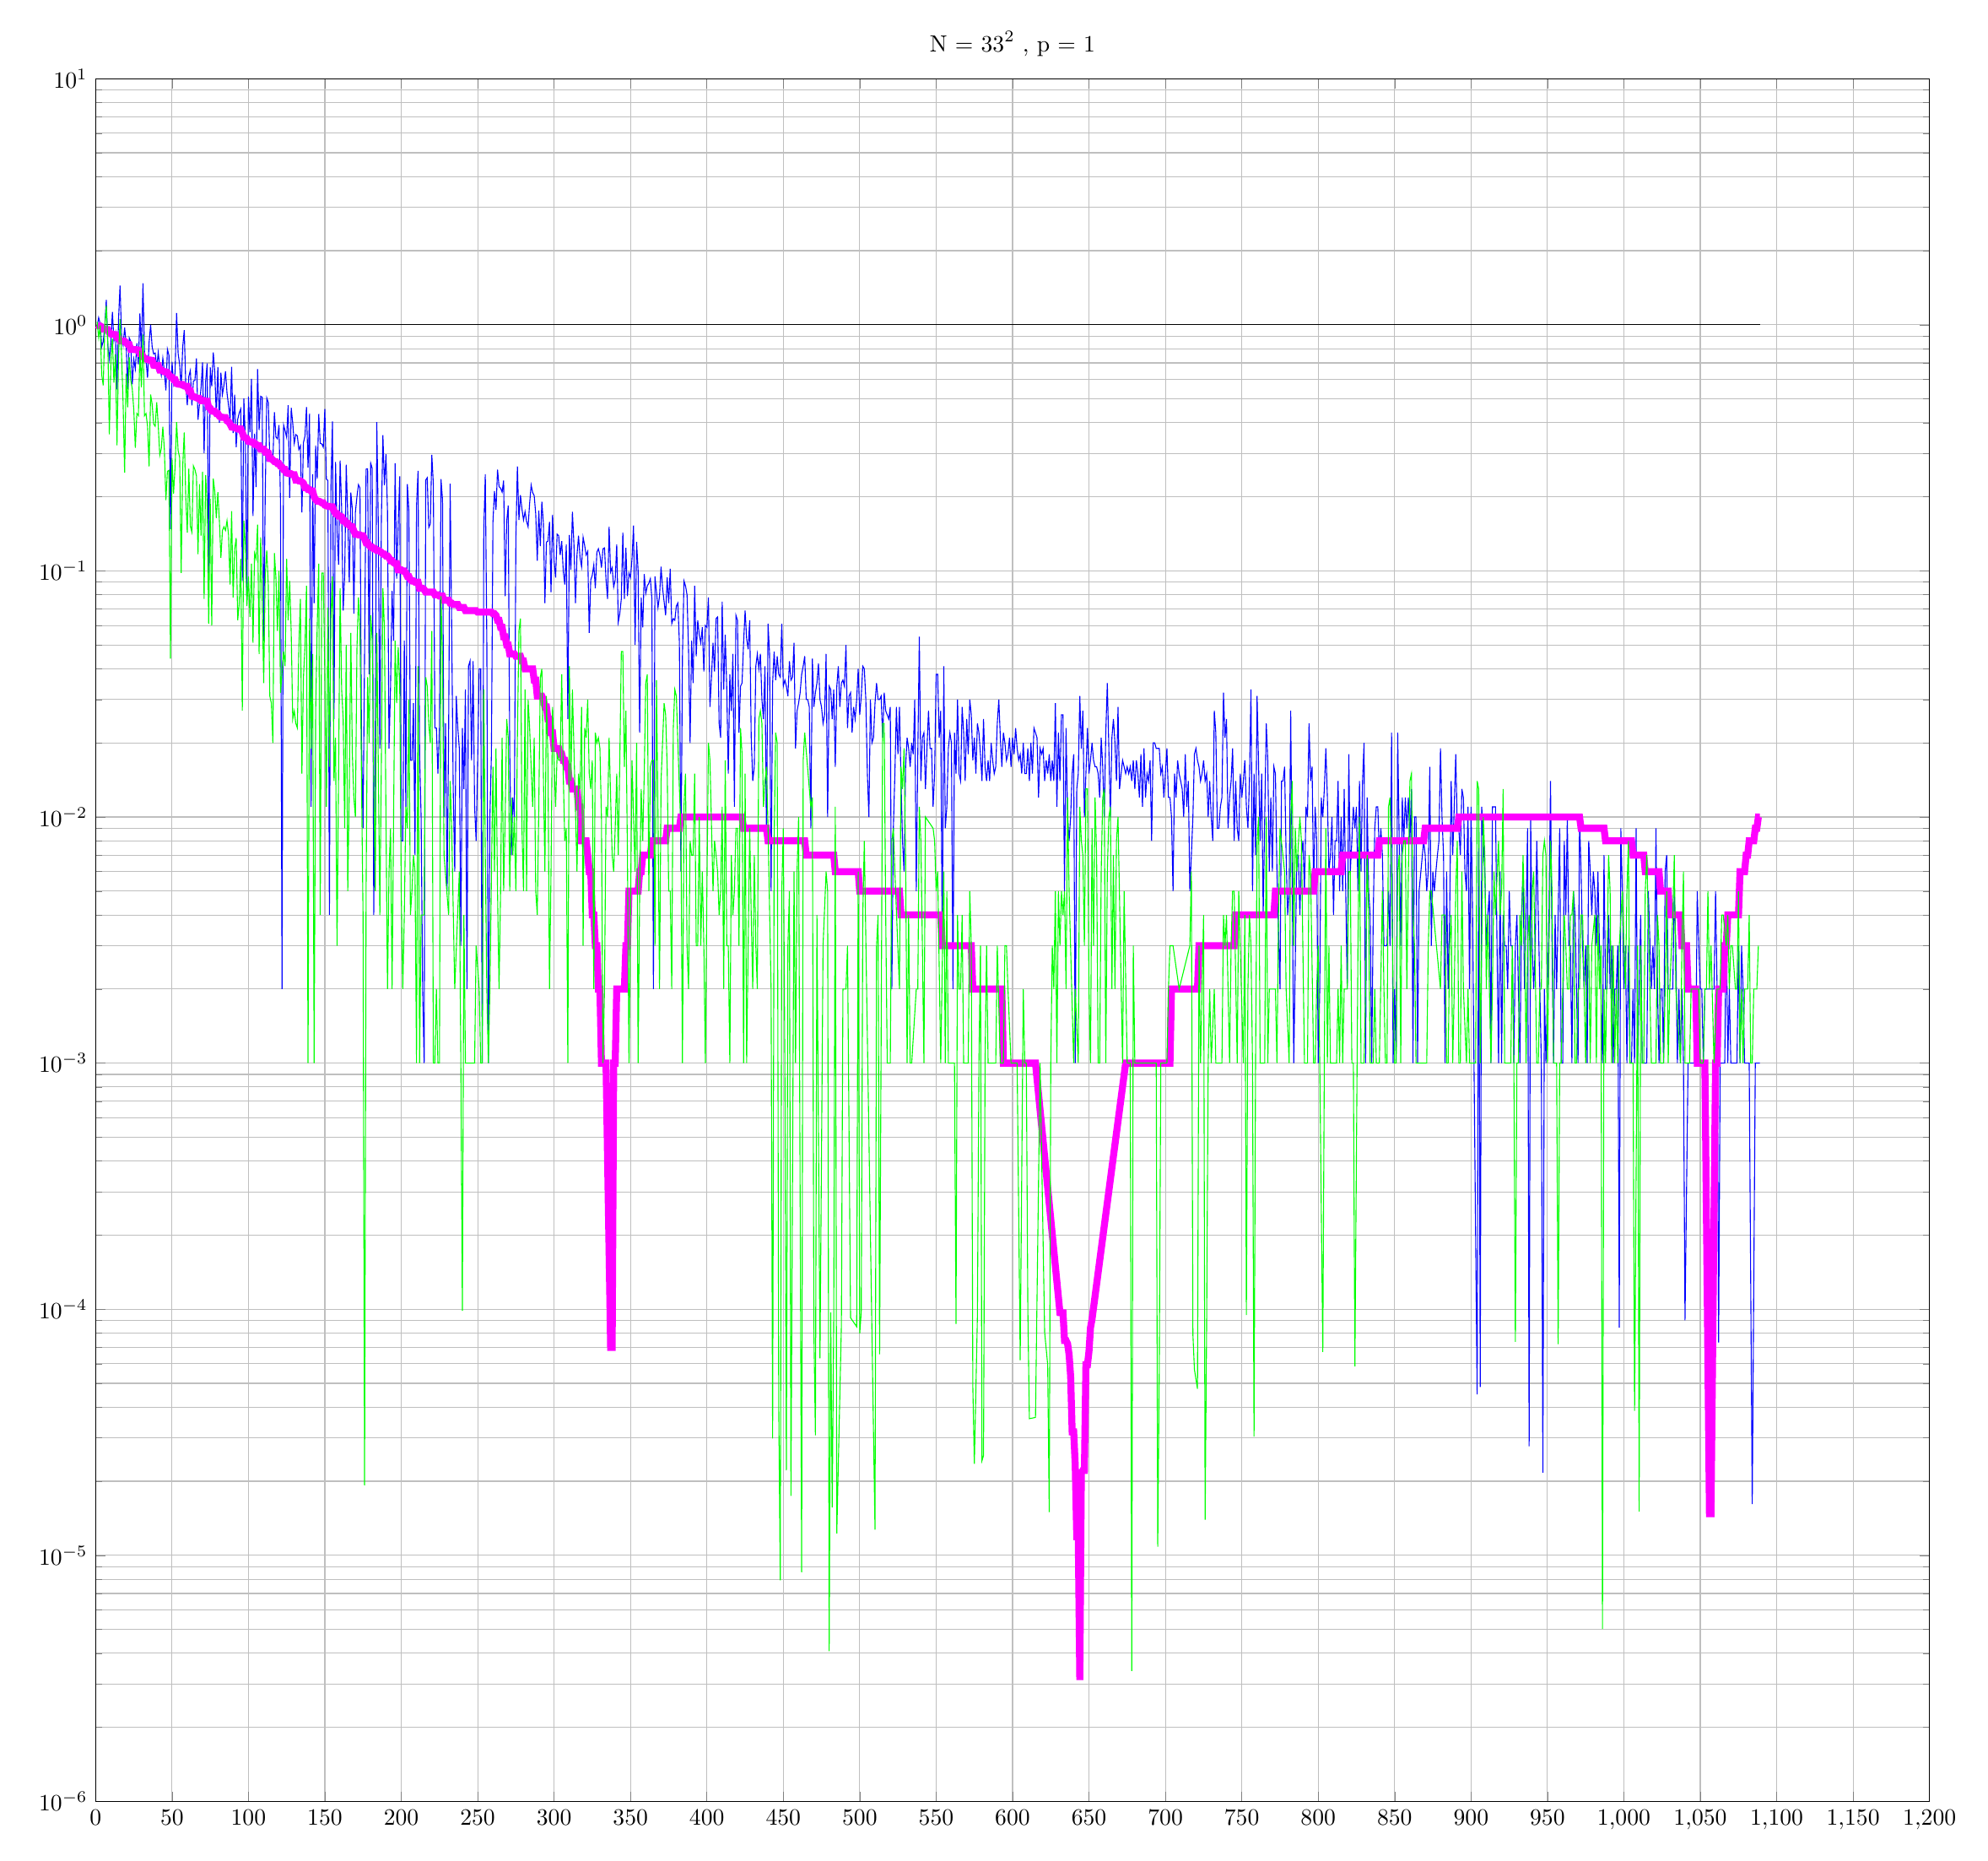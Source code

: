 % This file was created by matlab2tikz v0.3.3.
% Copyright (c) 2008--2013, Nico Schlmer <nico.schloemer@gmail.com>
% All rights reserved.
% 
% The latest updates can be retrieved from
%   http://www.mathworks.com/matlabcentral/fileexchange/22022-matlab2tikz
% where you can also make suggestions and rate matlab2tikz.
% 
% 
% 

% defining custom colors
\definecolor{mycolor1}{rgb}{1,0,1}

\begin{tikzpicture}

\begin{axis}[%
width=10.867in,
height=10.206in,
scale only axis,
xmin=0,
xmax=1200,
xmajorgrids,
ymode=log,
ymin=1e-06,
ymax=10,
yminorticks=true,
ymajorgrids,
yminorgrids,
title={$\text{N = 33}^\text{2}\text{ , p = 1}$}
]
\addplot [
color=black,
solid,
forget plot
]
table[row sep=crcr]{
1 1.0\\
2 1.0\\
3 1.0\\
4 1\\
5 1.0\\
6 1\\
7 1\\
8 1\\
9 1\\
10 1\\
11 1.0\\
12 1.0\\
13 1.0\\
14 1.0\\
15 1.0\\
16 1\\
17 1.0\\
18 1\\
19 1\\
20 1\\
21 1\\
22 1.0\\
23 1\\
24 1\\
25 1.0\\
26 1.0\\
27 1\\
28 1\\
29 1.0\\
30 1\\
31 1.0\\
32 1.0\\
33 1.0\\
34 1\\
35 1\\
36 1.0\\
37 1.0\\
38 1.0\\
39 1.0\\
40 1.0\\
41 1\\
42 1.0\\
43 1.0\\
44 1\\
45 1\\
46 1.0\\
47 1.0\\
48 1\\
49 1\\
50 1.0\\
51 1.0\\
52 1.0\\
53 1\\
54 1\\
55 1.0\\
56 1.0\\
57 1\\
58 1\\
59 1\\
60 1.0\\
61 1.0\\
62 1\\
63 1.0\\
64 1.0\\
65 1\\
66 1.0\\
67 1\\
68 1.0\\
69 1\\
70 1.0\\
71 1.0\\
72 1.0\\
73 1.0\\
74 1\\
75 1\\
76 1.0\\
77 1\\
78 1\\
79 1\\
80 1.0\\
81 1\\
82 1\\
83 1\\
84 1\\
85 1.0\\
86 1.0\\
87 1\\
88 1.0\\
89 1.0\\
90 1.0\\
91 1\\
92 1.0\\
93 1.0\\
94 1\\
95 1.0\\
96 1\\
97 1\\
98 1\\
99 1.0\\
100 1\\
101 1.0\\
102 1\\
103 1.0\\
104 1.0\\
105 1\\
106 1.0\\
107 1.0\\
108 1\\
109 1.0\\
110 1.0\\
111 1.0\\
112 1.0\\
113 1.0\\
114 1.0\\
115 1.0\\
116 1.0\\
117 1\\
118 1.0\\
119 1.0\\
120 1.0\\
121 1\\
122 1\\
123 1\\
124 1.0\\
125 1.0\\
126 1.0\\
127 1.0\\
128 1.0\\
129 1\\
130 1.0\\
131 1.0\\
132 1.0\\
133 1.0\\
134 1.0\\
135 1.0\\
136 1.0\\
137 1\\
138 1.0\\
139 1\\
140 1.0\\
141 1\\
142 1.0\\
143 1.0\\
144 1.0\\
145 1.0\\
146 1\\
147 1.0\\
148 1.0\\
149 1.0\\
150 1.0\\
151 1\\
152 1.0\\
153 1.0\\
154 1\\
155 1.0\\
156 1.0\\
157 1\\
158 1.0\\
159 1.0\\
160 1\\
161 1.0\\
162 1.0\\
163 1\\
164 1.0\\
165 1.0\\
166 1.0\\
167 1.0\\
168 1.0\\
169 1.0\\
170 1.0\\
171 1.0\\
172 1\\
173 1.0\\
174 1.0\\
175 1\\
176 1\\
177 1.0\\
178 1.0\\
179 1\\
180 1.0\\
181 1.0\\
182 1\\
183 1.0\\
184 1.0\\
185 1.0\\
186 1.0\\
187 1.0\\
188 1\\
189 1\\
190 1.0\\
191 1.0\\
192 1\\
193 1\\
194 1\\
195 1.0\\
196 1\\
197 1.0\\
198 1\\
199 1\\
200 1\\
201 1.0\\
202 1\\
203 1.0\\
204 1\\
205 1\\
206 1.0\\
207 1\\
208 1.0\\
209 1.0\\
210 1.0\\
211 1.0\\
212 1.0\\
213 1\\
214 1.0\\
215 1.0\\
216 1\\
217 1\\
218 1.0\\
219 1.0\\
220 1.0\\
221 1.0\\
222 1.0\\
223 1.0\\
224 1.0\\
225 1.0\\
226 1.0\\
227 1.0\\
228 1\\
229 1.0\\
230 1.0\\
231 1.0\\
232 1.0\\
233 1.0\\
234 1.0\\
235 1.0\\
236 1.0\\
237 1.0\\
238 1\\
239 1.0\\
240 1.0\\
241 1\\
242 1.0\\
243 1.0\\
244 1\\
245 1.0\\
246 1\\
247 1.0\\
248 1\\
249 1.0\\
250 1\\
251 1\\
252 1.0\\
253 1.0\\
254 1.0\\
255 1.0\\
256 1.0\\
257 1\\
258 1\\
259 1.0\\
260 1.0\\
261 1.0\\
262 1.0\\
263 1.0\\
264 1.0\\
265 1\\
266 1.0\\
267 1.0\\
268 1.0\\
269 1\\
270 1.0\\
271 1\\
272 1.0\\
273 1.0\\
274 1\\
275 1.0\\
276 1.0\\
277 1.0\\
278 1.0\\
279 1.0\\
280 1.0\\
281 1.0\\
282 1\\
283 1\\
284 1.0\\
285 1.0\\
286 1.0\\
287 1.0\\
288 1\\
289 1.0\\
290 1.0\\
291 1.0\\
292 1.0\\
293 1.0\\
294 1.0\\
295 1.0\\
296 1.0\\
297 1.0\\
298 1.0\\
299 1.0\\
300 1\\
301 1.0\\
302 1\\
303 1.0\\
304 1\\
305 1.0\\
306 1.0\\
307 1\\
308 1.0\\
309 1\\
310 1\\
311 1.0\\
312 1\\
313 1\\
314 1\\
315 1.0\\
316 1.0\\
317 1.0\\
318 1.0\\
319 1.0\\
320 1.0\\
321 1.0\\
322 1.0\\
323 1.0\\
324 1.0\\
325 1\\
326 1\\
327 1.0\\
328 1.0\\
329 1.0\\
330 1\\
331 1.0\\
332 1.0\\
333 1.0\\
334 1.0\\
335 1.0\\
336 1.0\\
337 1.0\\
338 1\\
339 1.0\\
340 1.0\\
341 1.0\\
342 1.0\\
343 1.0\\
344 1.0\\
345 1\\
346 1.0\\
347 1.0\\
348 1\\
349 1.0\\
350 1.0\\
351 1\\
352 1.0\\
353 1.0\\
354 1.0\\
355 1.0\\
356 1.0\\
357 1.0\\
358 1.0\\
359 1.0\\
360 1\\
361 1.0\\
362 1.0\\
363 1.0\\
364 1.0\\
365 1.0\\
366 1.0\\
367 1.0\\
368 1\\
369 1.0\\
370 1\\
371 1.0\\
372 1\\
373 1\\
374 1.0\\
375 1\\
376 1.0\\
377 1.0\\
378 1\\
379 1.0\\
380 1.0\\
381 1.0\\
382 1\\
383 1\\
384 1.0\\
385 1.0\\
386 1.0\\
387 1.0\\
388 1.0\\
389 1.0\\
390 1\\
391 1\\
392 1.0\\
393 1.0\\
394 1.0\\
395 1.0\\
396 1\\
397 1.0\\
398 1.0\\
399 1.0\\
400 1\\
401 1\\
402 1.0\\
403 1\\
404 1.0\\
405 1\\
406 1.0\\
407 1.0\\
408 1.0\\
409 1.0\\
410 1\\
411 1.0\\
412 1\\
413 1.0\\
414 1.0\\
415 1.0\\
416 1.0\\
417 1.0\\
418 1.0\\
419 1\\
420 1\\
421 1\\
422 1.0\\
423 1.0\\
424 1.0\\
425 1.0\\
426 1.0\\
427 1.0\\
428 1.0\\
429 1\\
430 1.0\\
431 1.0\\
432 1.0\\
433 1.0\\
434 1\\
435 1.0\\
436 1.0\\
437 1.0\\
438 1\\
439 1.0\\
440 1.0\\
441 1.0\\
442 1.0\\
443 1.0\\
444 1\\
445 1\\
446 1.0\\
447 1\\
448 1\\
449 1\\
450 1.0\\
451 1.0\\
452 1.0\\
453 1.0\\
454 1.0\\
455 1.0\\
456 1.0\\
457 1.0\\
458 1\\
459 1.0\\
460 1.0\\
461 1\\
462 1\\
463 1\\
464 1.0\\
465 1\\
466 1.0\\
467 1\\
468 1.0\\
469 1\\
470 1\\
471 1.0\\
472 1.0\\
473 1\\
474 1.0\\
475 1.0\\
476 1.0\\
477 1.0\\
478 1.0\\
479 1\\
480 1.0\\
481 1\\
482 1\\
483 1.0\\
484 1\\
485 1.0\\
486 1.0\\
487 1.0\\
488 1.0\\
489 1\\
490 1.0\\
491 1\\
492 1\\
493 1.0\\
494 1.0\\
495 1.0\\
496 1.0\\
497 1.0\\
498 1\\
499 1.0\\
500 1\\
501 1\\
502 1.0\\
503 1\\
504 1\\
505 1.0\\
506 1\\
507 1.0\\
508 1.0\\
509 1.0\\
510 1.0\\
511 1\\
512 1.0\\
513 1.0\\
514 1\\
515 1\\
516 1\\
517 1.0\\
518 1.0\\
519 1.0\\
520 1.0\\
521 1.0\\
522 1.0\\
523 1.0\\
524 1.0\\
525 1.0\\
526 1\\
527 1\\
528 1.0\\
529 1\\
530 1.0\\
531 1.0\\
532 1.0\\
533 1.0\\
534 1.0\\
535 1\\
536 1\\
537 1.0\\
538 1.0\\
539 1.0\\
540 1.0\\
541 1\\
542 1.0\\
543 1.0\\
544 1.0\\
545 1.0\\
546 1\\
547 1.0\\
548 1.0\\
549 1.0\\
550 1.0\\
551 1.0\\
552 1.0\\
553 1\\
554 1\\
555 1.0\\
556 1\\
557 1.0\\
558 1.0\\
559 1.0\\
560 1.0\\
561 1\\
562 1.0\\
563 1\\
564 1.0\\
565 1.0\\
566 1.0\\
567 1\\
568 1.0\\
569 1.0\\
570 1.0\\
571 1\\
572 1.0\\
573 1\\
574 1.0\\
575 1.0\\
576 1.0\\
577 1.0\\
578 1.0\\
579 1\\
580 1.0\\
581 1\\
582 1\\
583 1.0\\
584 1.0\\
585 1.0\\
586 1\\
587 1.0\\
588 1.0\\
589 1.0\\
590 1.0\\
591 1.0\\
592 1\\
593 1.0\\
594 1.0\\
595 1.0\\
596 1\\
597 1.0\\
598 1.0\\
599 1.0\\
600 1.0\\
601 1.0\\
602 1.0\\
603 1.0\\
604 1.0\\
605 1.0\\
606 1.0\\
607 1.0\\
608 1.0\\
609 1\\
610 1.0\\
611 1.0\\
612 1\\
613 1.0\\
614 1.0\\
615 1.0\\
616 1.0\\
617 1.0\\
618 1\\
619 1.0\\
620 1.0\\
621 1.0\\
622 1\\
623 1.0\\
624 1\\
625 1\\
626 1.0\\
627 1.0\\
628 1.0\\
629 1.0\\
630 1.0\\
631 1.0\\
632 1\\
633 1.0\\
634 1.0\\
635 1.0\\
636 1\\
637 1.0\\
638 1.0\\
639 1.0\\
640 1\\
641 1.0\\
642 1.0\\
643 1\\
644 1.0\\
645 1.0\\
646 1\\
647 1.0\\
648 1.0\\
649 1.0\\
650 1.0\\
651 1\\
652 1\\
653 1.0\\
654 1.0\\
655 1.0\\
656 1.0\\
657 1.0\\
658 1.0\\
659 1.0\\
660 1\\
661 1\\
662 1.0\\
663 1\\
664 1.0\\
665 1\\
666 1.0\\
667 1.0\\
668 1.0\\
669 1\\
670 1\\
671 1.0\\
672 1.0\\
673 1.0\\
674 1.0\\
675 1.0\\
676 1.0\\
677 1.0\\
678 1.0\\
679 1.0\\
680 1\\
681 1.0\\
682 1\\
683 1.0\\
684 1.0\\
685 1\\
686 1\\
687 1.0\\
688 1.0\\
689 1.0\\
690 1.0\\
691 1.0\\
692 1.0\\
693 1.0\\
694 1.0\\
695 1\\
696 1\\
697 1\\
698 1.0\\
699 1.0\\
700 1.0\\
701 1\\
702 1.0\\
703 1\\
704 1.0\\
705 1\\
706 1\\
707 1.0\\
708 1.0\\
709 1.0\\
710 1.0\\
711 1\\
712 1.0\\
713 1\\
714 1.0\\
715 1.0\\
716 1.0\\
717 1\\
718 1.0\\
719 1.0\\
720 1.0\\
721 1.0\\
722 1.0\\
723 1\\
724 1.0\\
725 1\\
726 1\\
727 1.0\\
728 1.0\\
729 1.0\\
730 1.0\\
731 1.0\\
732 1.0\\
733 1\\
734 1.0\\
735 1.0\\
736 1.0\\
737 1.0\\
738 1.0\\
739 1.0\\
740 1\\
741 1.0\\
742 1.0\\
743 1.0\\
744 1\\
745 1\\
746 1.0\\
747 1.0\\
748 1\\
749 1\\
750 1.0\\
751 1.0\\
752 1\\
753 1.0\\
754 1.0\\
755 1.0\\
756 1.0\\
757 1.0\\
758 1.0\\
759 1.0\\
760 1.0\\
761 1.0\\
762 1.0\\
763 1\\
764 1.0\\
765 1.0\\
766 1.0\\
767 1.0\\
768 1.0\\
769 1.0\\
770 1\\
771 1.0\\
772 1.0\\
773 1.0\\
774 1.0\\
775 1\\
776 1.0\\
777 1.0\\
778 1\\
779 1.0\\
780 1\\
781 1.0\\
782 1.0\\
783 1\\
784 1.0\\
785 1.0\\
786 1.0\\
787 1.0\\
788 1.0\\
789 1\\
790 1\\
791 1.0\\
792 1.0\\
793 1.0\\
794 1.0\\
795 1.0\\
796 1.0\\
797 1.0\\
798 1.0\\
799 1.0\\
800 1.0\\
801 1.0\\
802 1.0\\
803 1.0\\
804 1.0\\
805 1.0\\
806 1\\
807 1.0\\
808 1.0\\
809 1\\
810 1.0\\
811 1.0\\
812 1.0\\
813 1.0\\
814 1.0\\
815 1.0\\
816 1.0\\
817 1.0\\
818 1.0\\
819 1.0\\
820 1.0\\
821 1.0\\
822 1.0\\
823 1.0\\
824 1.0\\
825 1.0\\
826 1.0\\
827 1.0\\
828 1.0\\
829 1.0\\
830 1.0\\
831 1.0\\
832 1.0\\
833 1.0\\
834 1\\
835 1.0\\
836 1\\
837 1.0\\
838 1.0\\
839 1.0\\
840 1.0\\
841 1.0\\
842 1\\
843 1.0\\
844 1.0\\
845 1\\
846 1\\
847 1.0\\
848 1.0\\
849 1.0\\
850 1.0\\
851 1\\
852 1.0\\
853 1\\
854 1.0\\
855 1.0\\
856 1.0\\
857 1.0\\
858 1.0\\
859 1.0\\
860 1.0\\
861 1.0\\
862 1.0\\
863 1\\
864 1.0\\
865 1.0\\
866 1.0\\
867 1.0\\
868 1\\
869 1\\
870 1.0\\
871 1.0\\
872 1.0\\
873 1\\
874 1.0\\
875 1.0\\
876 1.0\\
877 1.0\\
878 1\\
879 1.0\\
880 1\\
881 1.0\\
882 1\\
883 1.0\\
884 1.0\\
885 1.0\\
886 1.0\\
887 1.0\\
888 1.0\\
889 1.0\\
890 1.0\\
891 1.0\\
892 1.0\\
893 1.0\\
894 1.0\\
895 1.0\\
896 1.0\\
897 1.0\\
898 1.0\\
899 1.0\\
900 1.0\\
901 1\\
902 1.0\\
903 1.0\\
904 1.0\\
905 1.0\\
906 1.0\\
907 1.0\\
908 1.0\\
909 1\\
910 1.0\\
911 1.0\\
912 1\\
913 1.0\\
914 1.0\\
915 1\\
916 1.0\\
917 1\\
918 1\\
919 1.0\\
920 1.0\\
921 1.0\\
922 1.0\\
923 1.0\\
924 1.0\\
925 1\\
926 1.0\\
927 1.0\\
928 1.0\\
929 1.0\\
930 1.0\\
931 1.0\\
932 1.0\\
933 1.0\\
934 1.0\\
935 1.0\\
936 1.0\\
937 1.0\\
938 1\\
939 1.0\\
940 1.0\\
941 1.0\\
942 1.0\\
943 1.0\\
944 1.0\\
945 1.0\\
946 1.0\\
947 1\\
948 1.0\\
949 1.0\\
950 1\\
951 1.0\\
952 1.0\\
953 1.0\\
954 1.0\\
955 1.0\\
956 1.0\\
957 1.0\\
958 1.0\\
959 1.0\\
960 1\\
961 1.0\\
962 1.0\\
963 1.0\\
964 1\\
965 1.0\\
966 1.0\\
967 1\\
968 1.0\\
969 1.0\\
970 1\\
971 1.0\\
972 1.0\\
973 1.0\\
974 1.0\\
975 1.0\\
976 1.0\\
977 1.0\\
978 1\\
979 1.0\\
980 1.0\\
981 1.0\\
982 1\\
983 1.0\\
984 1.0\\
985 1.0\\
986 1.0\\
987 1\\
988 1.0\\
989 1.0\\
990 1\\
991 1.0\\
992 1.0\\
993 1.0\\
994 1.0\\
995 1.0\\
996 1.0\\
997 1.0\\
998 1.0\\
999 1.0\\
1000 1.0\\
1001 1.0\\
1002 1.0\\
1003 1\\
1004 1.0\\
1005 1\\
1006 1\\
1007 1.0\\
1008 1\\
1009 1\\
1010 1\\
1011 1\\
1012 1.0\\
1013 1.0\\
1014 1\\
1015 1\\
1016 1.0\\
1017 1\\
1018 1.0\\
1019 1\\
1020 1\\
1021 1.0\\
1022 1.0\\
1023 1\\
1024 1\\
1025 1\\
1026 1.0\\
1027 1.0\\
1028 1.0\\
1029 1\\
1030 1\\
1031 1.0\\
1032 1\\
1033 1\\
1034 1\\
1035 1\\
1036 1.0\\
1037 1.0\\
1038 1.0\\
1039 1.0\\
1040 1.0\\
1041 1.0\\
1042 1\\
1043 1.0\\
1044 1.0\\
1045 1.0\\
1046 1\\
1047 1.0\\
1048 1.0\\
1049 1.0\\
1050 1.0\\
1051 1.0\\
1052 1.0\\
1053 1.0\\
1054 1.0\\
1055 1.0\\
1056 1.0\\
1057 1.0\\
1058 1\\
1059 1.0\\
1060 1.0\\
1061 1.0\\
1062 1.0\\
1063 1.0\\
1064 1.0\\
1065 1.0\\
1066 1.0\\
1067 1\\
1068 1.0\\
1069 1.0\\
1070 1\\
1071 1\\
1072 1.0\\
1073 1.0\\
1074 1.0\\
1075 1.0\\
1076 1.0\\
1077 1\\
1078 1.0\\
1079 1.0\\
1080 1.0\\
1081 1.0\\
1082 1\\
1083 1\\
1084 1.0\\
1085 1\\
1086 1\\
1087 1.0\\
1088 1\\
1089 1.0\\
};
\addplot [
color=blue,
solid,
forget plot
]
table[row sep=crcr]{
1 0.981\\
2 1.07\\
3 1.011\\
4 0.815\\
5 0.854\\
6 0.988\\
7 1.262\\
8 0.826\\
9 0.726\\
10 0.845\\
11 1.128\\
12 0.862\\
13 0.923\\
14 0.546\\
15 1.046\\
16 1.443\\
17 0.891\\
18 0.825\\
19 0.973\\
20 0.84\\
21 0.547\\
22 0.885\\
23 0.856\\
24 0.573\\
25 0.723\\
26 0.662\\
27 0.841\\
28 0.691\\
29 1.112\\
30 0.761\\
31 1.476\\
32 0.772\\
33 0.717\\
34 0.609\\
35 0.847\\
36 0.999\\
37 0.814\\
38 0.761\\
39 0.768\\
40 0.671\\
41 0.772\\
42 0.671\\
43 0.623\\
44 0.732\\
45 0.647\\
46 0.541\\
47 0.796\\
48 0.751\\
49 0.148\\
50 0.708\\
51 0.58\\
52 0.641\\
53 1.116\\
54 0.764\\
55 0.69\\
56 0.552\\
57 0.812\\
58 0.951\\
59 0.574\\
60 0.471\\
61 0.617\\
62 0.652\\
63 0.47\\
64 0.591\\
65 0.595\\
66 0.73\\
67 0.411\\
68 0.477\\
69 0.554\\
70 0.703\\
71 0.301\\
72 0.588\\
73 0.697\\
74 0.092\\
75 0.672\\
76 0.563\\
77 0.772\\
78 0.64\\
79 0.427\\
80 0.673\\
81 0.4\\
82 0.638\\
83 0.521\\
84 0.569\\
85 0.647\\
86 0.528\\
87 0.47\\
88 0.416\\
89 0.675\\
90 0.363\\
91 0.52\\
92 0.318\\
93 0.413\\
94 0.439\\
95 0.455\\
96 0.091\\
97 0.502\\
98 0.342\\
99 0.077\\
100 0.511\\
101 0.366\\
102 0.603\\
103 0.167\\
104 0.361\\
105 0.219\\
106 0.66\\
107 0.373\\
108 0.512\\
109 0.508\\
110 0.052\\
111 0.205\\
112 0.504\\
113 0.483\\
114 0.282\\
115 0.291\\
116 0.28\\
117 0.441\\
118 0.35\\
119 0.344\\
120 0.391\\
121 0.188\\
122 0.002\\
123 0.392\\
124 0.371\\
125 0.349\\
126 0.471\\
127 0.198\\
128 0.46\\
129 0.398\\
130 0.33\\
131 0.358\\
132 0.354\\
133 0.311\\
134 0.322\\
135 0.173\\
136 0.332\\
137 0.353\\
138 0.463\\
139 0.263\\
140 0.435\\
141 0.011\\
142 0.247\\
143 0.074\\
144 0.323\\
145 0.237\\
146 0.434\\
147 0.33\\
148 0.328\\
149 0.318\\
150 0.455\\
151 0.236\\
152 0.233\\
153 0.004\\
154 0.218\\
155 0.405\\
156 0.025\\
157 0.277\\
158 0.145\\
159 0.106\\
160 0.281\\
161 0.18\\
162 0.069\\
163 0.097\\
164 0.27\\
165 0.166\\
166 0.09\\
167 0.208\\
168 0.178\\
169 0.067\\
170 0.173\\
171 0.2\\
172 0.224\\
173 0.217\\
174 0.02\\
175 0.009\\
176 0.046\\
177 0.259\\
178 0.26\\
179 0.038\\
180 0.274\\
181 0.261\\
182 0.004\\
183 0.022\\
184 0.402\\
185 0.153\\
186 0.019\\
187 0.163\\
188 0.356\\
189 0.223\\
190 0.298\\
191 0.175\\
192 0.019\\
193 0.034\\
194 0.083\\
195 0.052\\
196 0.274\\
197 0.093\\
198 0.154\\
199 0.242\\
200 0.008\\
201 0.008\\
202 0.052\\
203 0.011\\
204 0.225\\
205 0.175\\
206 0.017\\
207 0.017\\
208 0.029\\
209 0.007\\
210 0.184\\
211 0.255\\
212 0.018\\
213 0.01\\
214 0.002\\
215 0.001\\
216 0.234\\
217 0.239\\
218 0.15\\
219 0.155\\
220 0.296\\
221 0.225\\
222 0.023\\
223 0.023\\
224 0.015\\
225 0.023\\
226 0.236\\
227 0.195\\
228 0.01\\
229 0.024\\
230 0.005\\
231 0.022\\
232 0.226\\
233 0.059\\
234 0.013\\
235 0.006\\
236 0.031\\
237 0.023\\
238 0.019\\
239 0.003\\
240 0.023\\
241 0.013\\
242 0.033\\
243 0.002\\
244 0.041\\
245 0.043\\
246 0.017\\
247 0.043\\
248 0.011\\
249 0.008\\
250 0.017\\
251 0.04\\
252 0.04\\
253 0.001\\
254 0.145\\
255 0.247\\
256 0.051\\
257 0.001\\
258 0.01\\
259 0.018\\
260 0.158\\
261 0.211\\
262 0.177\\
263 0.258\\
264 0.22\\
265 0.217\\
266 0.209\\
267 0.233\\
268 0.079\\
269 0.159\\
270 0.184\\
271 0.018\\
272 0.007\\
273 0.012\\
274 0.01\\
275 0.135\\
276 0.266\\
277 0.161\\
278 0.203\\
279 0.178\\
280 0.161\\
281 0.174\\
282 0.159\\
283 0.151\\
284 0.188\\
285 0.223\\
286 0.208\\
287 0.202\\
288 0.17\\
289 0.11\\
290 0.176\\
291 0.126\\
292 0.191\\
293 0.156\\
294 0.074\\
295 0.131\\
296 0.132\\
297 0.158\\
298 0.082\\
299 0.169\\
300 0.11\\
301 0.094\\
302 0.141\\
303 0.139\\
304 0.116\\
305 0.132\\
306 0.1\\
307 0.088\\
308 0.128\\
309 0.025\\
310 0.14\\
311 0.101\\
312 0.174\\
313 0.128\\
314 0.074\\
315 0.116\\
316 0.139\\
317 0.113\\
318 0.104\\
319 0.137\\
320 0.127\\
321 0.116\\
322 0.12\\
323 0.056\\
324 0.092\\
325 0.096\\
326 0.106\\
327 0.085\\
328 0.119\\
329 0.123\\
330 0.116\\
331 0.103\\
332 0.123\\
333 0.124\\
334 0.092\\
335 0.077\\
336 0.151\\
337 0.099\\
338 0.103\\
339 0.086\\
340 0.092\\
341 0.128\\
342 0.062\\
343 0.067\\
344 0.077\\
345 0.143\\
346 0.077\\
347 0.124\\
348 0.079\\
349 0.098\\
350 0.094\\
351 0.112\\
352 0.153\\
353 0.05\\
354 0.131\\
355 0.1\\
356 0.022\\
357 0.078\\
358 0.059\\
359 0.097\\
360 0.081\\
361 0.087\\
362 0.089\\
363 0.093\\
364 0.077\\
365 0.002\\
366 0.095\\
367 0.082\\
368 0.071\\
369 0.079\\
370 0.104\\
371 0.085\\
372 0.075\\
373 0.066\\
374 0.094\\
375 0.074\\
376 0.102\\
377 0.061\\
378 0.064\\
379 0.063\\
380 0.072\\
381 0.074\\
382 0.051\\
383 0.006\\
384 0.045\\
385 0.091\\
386 0.087\\
387 0.08\\
388 0.047\\
389 0.02\\
390 0.052\\
391 0.035\\
392 0.087\\
393 0.045\\
394 0.063\\
395 0.055\\
396 0.051\\
397 0.059\\
398 0.039\\
399 0.06\\
400 0.059\\
401 0.078\\
402 0.028\\
403 0.037\\
404 0.051\\
405 0.039\\
406 0.064\\
407 0.065\\
408 0.024\\
409 0.021\\
410 0.075\\
411 0.033\\
412 0.055\\
413 0.033\\
414 0.015\\
415 0.038\\
416 0.027\\
417 0.046\\
418 0.011\\
419 0.066\\
420 0.063\\
421 0.022\\
422 0.034\\
423 0.035\\
424 0.051\\
425 0.069\\
426 0.053\\
427 0.048\\
428 0.063\\
429 0.021\\
430 0.014\\
431 0.016\\
432 0.041\\
433 0.046\\
434 0.04\\
435 0.046\\
436 0.03\\
437 0.025\\
438 0.041\\
439 0.008\\
440 0.061\\
441 0.046\\
442 0.005\\
443 0.035\\
444 0.047\\
445 0.036\\
446 0.045\\
447 0.038\\
448 0.037\\
449 0.061\\
450 0.034\\
451 0.036\\
452 0.034\\
453 0.031\\
454 0.043\\
455 0.036\\
456 0.037\\
457 0.051\\
458 0.019\\
459 0.027\\
460 0.029\\
461 0.032\\
462 0.038\\
463 0.041\\
464 0.045\\
465 0.03\\
466 0.03\\
467 0.028\\
468 0.009\\
469 0.044\\
470 0.028\\
471 0.032\\
472 0.035\\
473 0.042\\
474 0.03\\
475 0.028\\
476 0.024\\
477 0.026\\
478 0.046\\
479 0.01\\
480 0.034\\
481 0.033\\
482 0.025\\
483 0.033\\
484 0.016\\
485 0.034\\
486 0.041\\
487 0.028\\
488 0.035\\
489 0.036\\
490 0.034\\
491 0.05\\
492 0.023\\
493 0.031\\
494 0.032\\
495 0.022\\
496 0.028\\
497 0.025\\
498 0.03\\
499 0.04\\
500 0.026\\
501 0.031\\
502 0.041\\
503 0.04\\
504 0.03\\
505 0.015\\
506 0.01\\
507 0.03\\
508 0.02\\
509 0.021\\
510 0.029\\
511 0.035\\
512 0.03\\
513 0.03\\
514 0.031\\
515 0.021\\
516 0.032\\
517 0.027\\
518 0.026\\
519 0.025\\
520 0.028\\
521 0.002\\
522 0.009\\
523 0.015\\
524 0.028\\
525 0.018\\
526 0.028\\
527 0.014\\
528 0.008\\
529 0.006\\
530 0.016\\
531 0.021\\
532 0.019\\
533 0.016\\
534 0.02\\
535 0.018\\
536 0.03\\
537 0.005\\
538 0.018\\
539 0.054\\
540 0.014\\
541 0.021\\
542 0.022\\
543 0.013\\
544 0.019\\
545 0.027\\
546 0.019\\
547 0.019\\
548 0.011\\
549 0.015\\
550 0.038\\
551 0.038\\
552 0.021\\
553 0.027\\
554 0.003\\
555 0.041\\
556 0.009\\
557 0.011\\
558 0.019\\
559 0.022\\
560 0.02\\
561 0.002\\
562 0.022\\
563 0.015\\
564 0.03\\
565 0.015\\
566 0.014\\
567 0.028\\
568 0.022\\
569 0.014\\
570 0.025\\
571 0.018\\
572 0.03\\
573 0.026\\
574 0.017\\
575 0.021\\
576 0.015\\
577 0.024\\
578 0.022\\
579 0.018\\
580 0.014\\
581 0.025\\
582 0.016\\
583 0.014\\
584 0.017\\
585 0.014\\
586 0.02\\
587 0.017\\
588 0.015\\
589 0.016\\
590 0.024\\
591 0.03\\
592 0.021\\
593 0.016\\
594 0.022\\
595 0.02\\
596 0.017\\
597 0.018\\
598 0.021\\
599 0.016\\
600 0.021\\
601 0.018\\
602 0.023\\
603 0.019\\
604 0.017\\
605 0.018\\
606 0.015\\
607 0.02\\
608 0.015\\
609 0.015\\
610 0.019\\
611 0.014\\
612 0.02\\
613 0.015\\
614 0.023\\
615 0.022\\
616 0.021\\
617 0.012\\
618 0.019\\
619 0.018\\
620 0.019\\
621 0.014\\
622 0.017\\
623 0.015\\
624 0.018\\
625 0.014\\
626 0.017\\
627 0.014\\
628 0.029\\
629 0.011\\
630 0.022\\
631 0.014\\
632 0.026\\
633 0.026\\
634 0.005\\
635 0.023\\
636 0.01\\
637 0.008\\
638 0.01\\
639 0.015\\
640 0.018\\
641 0.001\\
642 0.013\\
643 0.015\\
644 0.031\\
645 0.019\\
646 0.027\\
647 0.01\\
648 0.015\\
649 0.023\\
650 0.015\\
651 0.017\\
652 0.02\\
653 0.017\\
654 0.016\\
655 0.016\\
656 0.015\\
657 0.012\\
658 0.021\\
659 0.016\\
660 0.01\\
661 0.022\\
662 0.035\\
663 0.019\\
664 0.01\\
665 0.021\\
666 0.025\\
667 0.02\\
668 0.014\\
669 0.028\\
670 0.013\\
671 0.015\\
672 0.017\\
673 0.016\\
674 0.015\\
675 0.016\\
676 0.015\\
677 0.016\\
678 0.014\\
679 0.017\\
680 0.013\\
681 0.017\\
682 0.015\\
683 0.012\\
684 0.018\\
685 0.011\\
686 0.019\\
687 0.012\\
688 0.015\\
689 0.014\\
690 0.017\\
691 0.008\\
692 0.02\\
693 0.02\\
694 0.019\\
695 0.019\\
696 0.019\\
697 0.015\\
698 0.016\\
699 0.012\\
700 0.015\\
701 0.019\\
702 0.012\\
703 0.012\\
704 0.01\\
705 0.005\\
706 0.015\\
707 0.012\\
708 0.017\\
709 0.015\\
710 0.014\\
711 0.013\\
712 0.01\\
713 0.018\\
714 0.011\\
715 0.014\\
716 0.005\\
717 0.007\\
718 0.01\\
719 0.018\\
720 0.019\\
721 0.017\\
722 0.016\\
723 0.014\\
724 0.015\\
725 0.017\\
726 0.014\\
727 0.015\\
728 0.01\\
729 0.014\\
730 0.01\\
731 0.008\\
732 0.027\\
733 0.022\\
734 0.009\\
735 0.009\\
736 0.011\\
737 0.012\\
738 0.032\\
739 0.021\\
740 0.025\\
741 0.009\\
742 0.012\\
743 0.014\\
744 0.019\\
745 0.008\\
746 0.014\\
747 0.009\\
748 0.008\\
749 0.015\\
750 0.012\\
751 0.014\\
752 0.017\\
753 0.011\\
754 0.009\\
755 0.014\\
756 0.033\\
757 0.005\\
758 0.015\\
759 0.007\\
760 0.031\\
761 0.016\\
762 0.008\\
763 0.015\\
764 0.004\\
765 0.01\\
766 0.024\\
767 0.017\\
768 0.006\\
769 0.012\\
770 0.006\\
771 0.016\\
772 0.015\\
773 0.006\\
774 0.0\\
775 0.002\\
776 0.014\\
777 0.014\\
778 0.016\\
779 0.007\\
780 0.004\\
781 0.005\\
782 0.027\\
783 0.0\\
784 0.001\\
785 0.0\\
786 0.007\\
787 0.007\\
788 0.004\\
789 0.007\\
790 0.008\\
791 0.005\\
792 0.011\\
793 0.01\\
794 0.024\\
795 0.014\\
796 0.016\\
797 0.005\\
798 0.011\\
799 0.008\\
800 0.001\\
801 0.002\\
802 0.012\\
803 0.01\\
804 0.013\\
805 0.019\\
806 0.012\\
807 0.006\\
808 0.007\\
809 0.01\\
810 0.004\\
811 0.008\\
812 0.008\\
813 0.014\\
814 0.005\\
815 0.01\\
816 0.005\\
817 0.013\\
818 0.005\\
819 0.002\\
820 0.018\\
821 0.006\\
822 0.008\\
823 0.011\\
824 0.009\\
825 0.011\\
826 0.005\\
827 0.014\\
828 0.006\\
829 0.014\\
830 0.02\\
831 0.001\\
832 0.012\\
833 0.005\\
834 0.004\\
835 0.001\\
836 0.004\\
837 0.009\\
838 0.011\\
839 0.011\\
840 0.007\\
841 0.009\\
842 0.007\\
843 0.003\\
844 0.003\\
845 0.003\\
846 0.005\\
847 0.003\\
848 0.022\\
849 0.001\\
850 0.002\\
851 0.001\\
852 0.022\\
853 0.008\\
854 0.003\\
855 0.012\\
856 0.008\\
857 0.012\\
858 0.009\\
859 0.012\\
860 0.008\\
861 0.013\\
862 0.001\\
863 0.01\\
864 0.01\\
865 0.001\\
866 0.005\\
867 0.0\\
868 0.0\\
869 0.008\\
870 0.007\\
871 0.005\\
872 0.006\\
873 0.016\\
874 0.003\\
875 0.006\\
876 0.005\\
877 0.006\\
878 0.007\\
879 0.008\\
880 0.019\\
881 0.01\\
882 0.007\\
883 0.001\\
884 0.006\\
885 0.002\\
886 0.004\\
887 0.014\\
888 0.007\\
889 0.011\\
890 0.018\\
891 0.009\\
892 0.009\\
893 0.007\\
894 0.013\\
895 0.012\\
896 0.006\\
897 0.005\\
898 0.011\\
899 0.002\\
900 0.011\\
901 0.004\\
902 0.0\\
903 0.0\\
904 4.505e-05\\
905 0.01\\
906 4.828e-05\\
907 0.011\\
908 0.008\\
909 0.006\\
910 0.003\\
911 0.004\\
912 0.005\\
913 0.001\\
914 0.011\\
915 0.0\\
916 0.011\\
917 0.003\\
918 0.001\\
919 0.006\\
920 0.001\\
921 0.004\\
922 0.003\\
923 0.003\\
924 0.002\\
925 0.005\\
926 0.003\\
927 0.003\\
928 0.001\\
929 0.003\\
930 0.004\\
931 0.002\\
932 0.001\\
933 0.004\\
934 0.006\\
935 0.002\\
936 0.004\\
937 0.009\\
938 2.772e-05\\
939 0.01\\
940 0.003\\
941 0.002\\
942 0.003\\
943 0.008\\
944 0.004\\
945 0.0\\
946 0.001\\
947 2.167e-05\\
948 0.002\\
949 0.001\\
950 0.0\\
951 0.004\\
952 0.014\\
953 0.003\\
954 0.001\\
955 0.004\\
956 0.002\\
957 0.004\\
958 0.009\\
959 0.001\\
960 0.001\\
961 0.008\\
962 0.004\\
963 0.01\\
964 0.003\\
965 0.003\\
966 0.001\\
967 0.005\\
968 0.004\\
969 0.002\\
970 0.001\\
971 0.01\\
972 0.006\\
973 0.003\\
974 0.002\\
975 0.003\\
976 0.001\\
977 0.008\\
978 0.006\\
979 0.004\\
980 0.006\\
981 0.005\\
982 0.003\\
983 0.006\\
984 0.003\\
985 0.002\\
986 0.001\\
987 0.007\\
988 0.002\\
989 0.002\\
990 0.004\\
991 0.002\\
992 0.003\\
993 0.001\\
994 0.002\\
995 0.002\\
996 0.003\\
997 8.406e-05\\
998 0.009\\
999 0.005\\
1000 0.002\\
1001 0.003\\
1002 0.001\\
1003 0.003\\
1004 0.001\\
1005 0.001\\
1006 0.002\\
1007 0.001\\
1008 0.009\\
1009 0.001\\
1010 0.002\\
1011 0.004\\
1012 0.001\\
1013 0.0\\
1014 0.001\\
1015 0.001\\
1016 0.005\\
1017 0.0\\
1018 0.002\\
1019 0.003\\
1020 0.002\\
1021 0.009\\
1022 0.002\\
1023 0.001\\
1024 0.002\\
1025 0.002\\
1026 0.001\\
1027 0.006\\
1028 0.007\\
1029 0.002\\
1030 0.002\\
1031 0.002\\
1032 0.002\\
1033 0.005\\
1034 0.003\\
1035 0.001\\
1036 0.002\\
1037 0.001\\
1038 0.002\\
1039 0.001\\
1040 9.006e-05\\
1041 0.0\\
1042 0.001\\
1043 0.0\\
1044 0.001\\
1045 0.0\\
1046 0.001\\
1047 0.001\\
1048 0.005\\
1049 0.003\\
1050 0.002\\
1051 0.002\\
1052 0.001\\
1053 0.002\\
1054 0.0\\
1055 0.002\\
1056 0.002\\
1057 0.0\\
1058 0.002\\
1059 0.002\\
1060 0.005\\
1061 0.002\\
1062 7.333e-05\\
1063 0.001\\
1064 0.001\\
1065 0.0\\
1066 0.001\\
1067 0.004\\
1068 0.001\\
1069 0.002\\
1070 0.001\\
1071 0.001\\
1072 0.001\\
1073 0.001\\
1074 0.001\\
1075 0.003\\
1076 0.001\\
1077 0.003\\
1078 0.002\\
1079 0.001\\
1080 0.0\\
1081 0.001\\
1082 0.001\\
1083 0.0\\
1084 1.615e-05\\
1085 0.0\\
1086 0.001\\
1087 0.0\\
1088 0.0\\
1089 0.001\\
};
\addplot [
color=mycolor1,
solid,
line width=3.0pt,
forget plot
]
table[row sep=crcr]{
1 0.999\\
2 0.99\\
3 0.99\\
4 0.981\\
5 0.962\\
6 0.962\\
7 0.955\\
8 0.955\\
9 0.929\\
10 0.918\\
11 0.918\\
12 0.913\\
13 0.912\\
14 0.887\\
15 0.887\\
16 0.861\\
17 0.86\\
18 0.857\\
19 0.857\\
20 0.847\\
21 0.832\\
22 0.831\\
23 0.795\\
24 0.795\\
25 0.793\\
26 0.792\\
27 0.792\\
28 0.79\\
29 0.763\\
30 0.763\\
31 0.744\\
32 0.73\\
33 0.728\\
34 0.722\\
35 0.719\\
36 0.719\\
37 0.717\\
38 0.685\\
39 0.684\\
40 0.683\\
41 0.683\\
42 0.655\\
43 0.655\\
44 0.649\\
45 0.644\\
46 0.644\\
47 0.64\\
48 0.626\\
49 0.615\\
50 0.612\\
51 0.599\\
52 0.599\\
53 0.577\\
54 0.574\\
55 0.573\\
56 0.572\\
57 0.572\\
58 0.564\\
59 0.562\\
60 0.562\\
61 0.538\\
62 0.538\\
63 0.512\\
64 0.51\\
65 0.509\\
66 0.505\\
67 0.502\\
68 0.502\\
69 0.492\\
70 0.492\\
71 0.492\\
72 0.489\\
73 0.489\\
74 0.462\\
75 0.458\\
76 0.446\\
77 0.445\\
78 0.445\\
79 0.436\\
80 0.436\\
81 0.425\\
82 0.421\\
83 0.421\\
84 0.42\\
85 0.42\\
86 0.407\\
87 0.404\\
88 0.395\\
89 0.384\\
90 0.383\\
91 0.383\\
92 0.379\\
93 0.377\\
94 0.377\\
95 0.377\\
96 0.365\\
97 0.349\\
98 0.348\\
99 0.345\\
100 0.336\\
101 0.335\\
102 0.334\\
103 0.334\\
104 0.327\\
105 0.327\\
106 0.323\\
107 0.323\\
108 0.312\\
109 0.312\\
110 0.312\\
111 0.304\\
112 0.304\\
113 0.302\\
114 0.286\\
115 0.286\\
116 0.282\\
117 0.278\\
118 0.278\\
119 0.273\\
120 0.273\\
121 0.266\\
122 0.264\\
123 0.258\\
124 0.258\\
125 0.25\\
126 0.249\\
127 0.248\\
128 0.248\\
129 0.246\\
130 0.246\\
131 0.234\\
132 0.234\\
133 0.232\\
134 0.232\\
135 0.23\\
136 0.227\\
137 0.218\\
138 0.218\\
139 0.214\\
140 0.214\\
141 0.211\\
142 0.211\\
143 0.2\\
144 0.195\\
145 0.192\\
146 0.192\\
147 0.191\\
148 0.189\\
149 0.189\\
150 0.185\\
151 0.184\\
152 0.183\\
153 0.183\\
154 0.182\\
155 0.182\\
156 0.175\\
157 0.171\\
158 0.171\\
159 0.167\\
160 0.167\\
161 0.166\\
162 0.16\\
163 0.16\\
164 0.156\\
165 0.156\\
166 0.153\\
167 0.151\\
168 0.151\\
169 0.145\\
170 0.141\\
171 0.141\\
172 0.14\\
173 0.14\\
174 0.139\\
175 0.139\\
176 0.135\\
177 0.13\\
178 0.13\\
179 0.127\\
180 0.125\\
181 0.125\\
182 0.123\\
183 0.123\\
184 0.121\\
185 0.121\\
186 0.12\\
187 0.119\\
188 0.117\\
189 0.117\\
190 0.115\\
191 0.115\\
192 0.113\\
193 0.11\\
194 0.11\\
195 0.108\\
196 0.107\\
197 0.107\\
198 0.101\\
199 0.101\\
200 0.101\\
201 0.1\\
202 0.1\\
203 0.098\\
204 0.095\\
205 0.095\\
206 0.092\\
207 0.091\\
208 0.091\\
209 0.09\\
210 0.09\\
211 0.09\\
212 0.085\\
213 0.085\\
214 0.085\\
215 0.084\\
216 0.082\\
217 0.082\\
218 0.082\\
219 0.082\\
220 0.082\\
221 0.082\\
222 0.08\\
223 0.08\\
224 0.08\\
225 0.079\\
226 0.079\\
227 0.079\\
228 0.076\\
229 0.076\\
230 0.076\\
231 0.076\\
232 0.074\\
233 0.074\\
234 0.073\\
235 0.073\\
236 0.073\\
237 0.073\\
238 0.071\\
239 0.071\\
240 0.071\\
241 0.071\\
242 0.069\\
243 0.069\\
244 0.069\\
245 0.069\\
246 0.069\\
247 0.069\\
248 0.069\\
249 0.069\\
250 0.068\\
251 0.068\\
252 0.068\\
253 0.068\\
254 0.068\\
255 0.068\\
256 0.068\\
257 0.068\\
258 0.068\\
259 0.068\\
260 0.067\\
261 0.067\\
262 0.066\\
263 0.063\\
264 0.063\\
265 0.059\\
266 0.059\\
267 0.054\\
268 0.054\\
269 0.05\\
270 0.05\\
271 0.046\\
272 0.046\\
273 0.046\\
274 0.046\\
275 0.045\\
276 0.045\\
277 0.045\\
278 0.045\\
279 0.043\\
280 0.043\\
281 0.04\\
282 0.04\\
283 0.04\\
284 0.04\\
285 0.04\\
286 0.04\\
287 0.036\\
288 0.036\\
289 0.031\\
290 0.031\\
291 0.031\\
292 0.031\\
293 0.03\\
294 0.028\\
295 0.028\\
296 0.025\\
297 0.025\\
298 0.022\\
299 0.022\\
300 0.019\\
301 0.019\\
302 0.019\\
303 0.019\\
304 0.018\\
305 0.018\\
306 0.017\\
307 0.017\\
308 0.016\\
309 0.016\\
310 0.014\\
311 0.014\\
312 0.013\\
313 0.013\\
314 0.013\\
315 0.013\\
316 0.011\\
317 0.011\\
318 0.008\\
319 0.008\\
320 0.008\\
321 0.008\\
322 0.007\\
323 0.006\\
324 0.006\\
325 0.004\\
326 0.004\\
327 0.003\\
328 0.003\\
329 0.002\\
330 0.002\\
331 0.001\\
332 0.001\\
333 0.001\\
334 0.001\\
335 0.0\\
336 0.0\\
337 7.001e-05\\
338 7.001e-05\\
339 0.001\\
340 0.001\\
341 0.002\\
342 0.002\\
343 0.002\\
344 0.002\\
345 0.002\\
346 0.002\\
347 0.003\\
348 0.003\\
349 0.005\\
350 0.005\\
351 0.005\\
352 0.005\\
353 0.005\\
354 0.005\\
355 0.005\\
356 0.006\\
357 0.006\\
358 0.007\\
359 0.007\\
360 0.007\\
361 0.007\\
362 0.007\\
363 0.007\\
364 0.008\\
365 0.008\\
366 0.008\\
367 0.008\\
368 0.008\\
369 0.008\\
370 0.008\\
371 0.008\\
372 0.008\\
373 0.008\\
374 0.009\\
375 0.009\\
376 0.009\\
377 0.009\\
378 0.009\\
379 0.009\\
380 0.009\\
381 0.009\\
382 0.009\\
383 0.01\\
384 0.01\\
385 0.01\\
386 0.01\\
387 0.01\\
388 0.01\\
389 0.01\\
390 0.01\\
391 0.01\\
392 0.01\\
393 0.01\\
394 0.01\\
395 0.01\\
396 0.01\\
397 0.01\\
398 0.01\\
399 0.01\\
400 0.01\\
401 0.01\\
402 0.01\\
403 0.01\\
404 0.01\\
405 0.01\\
406 0.01\\
407 0.01\\
408 0.01\\
409 0.01\\
410 0.01\\
411 0.01\\
412 0.01\\
413 0.01\\
414 0.01\\
415 0.01\\
416 0.01\\
417 0.01\\
418 0.01\\
419 0.01\\
420 0.01\\
421 0.01\\
422 0.01\\
423 0.01\\
424 0.009\\
425 0.009\\
426 0.009\\
427 0.009\\
428 0.009\\
429 0.009\\
430 0.009\\
431 0.009\\
432 0.009\\
433 0.009\\
434 0.009\\
435 0.009\\
436 0.009\\
437 0.009\\
438 0.009\\
439 0.009\\
440 0.008\\
441 0.008\\
442 0.008\\
443 0.008\\
444 0.008\\
445 0.008\\
446 0.008\\
447 0.008\\
448 0.008\\
449 0.008\\
450 0.008\\
451 0.008\\
452 0.008\\
453 0.008\\
454 0.008\\
455 0.008\\
456 0.008\\
457 0.008\\
458 0.008\\
459 0.008\\
460 0.008\\
461 0.008\\
462 0.008\\
463 0.008\\
464 0.008\\
465 0.007\\
466 0.007\\
467 0.007\\
468 0.007\\
469 0.007\\
470 0.007\\
471 0.007\\
472 0.007\\
473 0.007\\
474 0.007\\
475 0.007\\
476 0.007\\
477 0.007\\
478 0.007\\
479 0.007\\
480 0.007\\
481 0.007\\
482 0.007\\
483 0.007\\
484 0.006\\
485 0.006\\
486 0.006\\
487 0.006\\
488 0.006\\
489 0.006\\
490 0.006\\
491 0.006\\
492 0.006\\
493 0.006\\
494 0.006\\
495 0.006\\
496 0.006\\
497 0.006\\
498 0.006\\
499 0.006\\
500 0.005\\
501 0.005\\
502 0.005\\
503 0.005\\
504 0.005\\
505 0.005\\
506 0.005\\
507 0.005\\
508 0.005\\
509 0.005\\
510 0.005\\
511 0.005\\
512 0.005\\
513 0.005\\
514 0.005\\
515 0.005\\
516 0.005\\
517 0.005\\
518 0.005\\
519 0.005\\
520 0.005\\
521 0.005\\
522 0.005\\
523 0.005\\
524 0.005\\
525 0.005\\
526 0.005\\
527 0.004\\
528 0.004\\
529 0.004\\
530 0.004\\
531 0.004\\
532 0.004\\
533 0.004\\
534 0.004\\
535 0.004\\
536 0.004\\
537 0.004\\
538 0.004\\
539 0.004\\
540 0.004\\
541 0.004\\
542 0.004\\
543 0.004\\
544 0.004\\
545 0.004\\
546 0.004\\
547 0.004\\
548 0.004\\
549 0.004\\
550 0.004\\
551 0.004\\
552 0.004\\
553 0.004\\
554 0.003\\
555 0.003\\
556 0.003\\
557 0.003\\
558 0.003\\
559 0.003\\
560 0.003\\
561 0.003\\
562 0.003\\
563 0.003\\
564 0.003\\
565 0.003\\
566 0.003\\
567 0.003\\
568 0.003\\
569 0.003\\
570 0.003\\
571 0.003\\
572 0.003\\
573 0.003\\
574 0.002\\
575 0.002\\
576 0.002\\
577 0.002\\
578 0.002\\
579 0.002\\
580 0.002\\
581 0.002\\
582 0.002\\
583 0.002\\
584 0.002\\
585 0.002\\
586 0.002\\
587 0.002\\
588 0.002\\
589 0.002\\
590 0.002\\
591 0.002\\
592 0.002\\
593 0.002\\
594 0.001\\
595 0.001\\
596 0.001\\
597 0.001\\
598 0.001\\
599 0.001\\
600 0.001\\
601 0.001\\
602 0.001\\
603 0.001\\
604 0.001\\
605 0.001\\
606 0.001\\
607 0.001\\
608 0.001\\
609 0.001\\
610 0.001\\
611 0.001\\
612 0.001\\
613 0.001\\
614 0.001\\
615 0.001\\
616 0.0\\
617 0.0\\
618 0.0\\
619 0.0\\
620 0.0\\
621 0.0\\
622 0.0\\
623 0.0\\
624 0.0\\
625 0.0\\
626 0.0\\
627 0.0\\
628 0.0\\
629 0.0\\
630 0.0\\
631 9.678e-05\\
632 9.661e-05\\
633 9.661e-05\\
634 7.461e-05\\
635 7.461e-05\\
636 7.241e-05\\
637 6.538e-05\\
638 5.338e-05\\
639 3.175e-05\\
640 3.175e-05\\
641 2.332e-05\\
642 1.19e-05\\
643 1.19e-05\\
644 3.115e-06\\
645 2.156e-05\\
646 2.213e-05\\
647 2.213e-05\\
648 5.95e-05\\
649 5.95e-05\\
650 6.734e-05\\
651 8.411e-05\\
652 9.117e-05\\
653 0.0\\
654 0.0\\
655 0.0\\
656 0.0\\
657 0.0\\
658 0.0\\
659 0.0\\
660 0.0\\
661 0.0\\
662 0.0\\
663 0.0\\
664 0.0\\
665 0.0\\
666 0.0\\
667 0.0\\
668 0.0\\
669 0.0\\
670 0.0\\
671 0.0\\
672 0.0\\
673 0.0\\
674 0.001\\
675 0.001\\
676 0.001\\
677 0.001\\
678 0.001\\
679 0.001\\
680 0.001\\
681 0.001\\
682 0.001\\
683 0.001\\
684 0.001\\
685 0.001\\
686 0.001\\
687 0.001\\
688 0.001\\
689 0.001\\
690 0.001\\
691 0.001\\
692 0.001\\
693 0.001\\
694 0.001\\
695 0.001\\
696 0.001\\
697 0.001\\
698 0.001\\
699 0.001\\
700 0.001\\
701 0.001\\
702 0.001\\
703 0.001\\
704 0.002\\
705 0.002\\
706 0.002\\
707 0.002\\
708 0.002\\
709 0.002\\
710 0.002\\
711 0.002\\
712 0.002\\
713 0.002\\
714 0.002\\
715 0.002\\
716 0.002\\
717 0.002\\
718 0.002\\
719 0.002\\
720 0.002\\
721 0.002\\
722 0.003\\
723 0.003\\
724 0.003\\
725 0.003\\
726 0.003\\
727 0.003\\
728 0.003\\
729 0.003\\
730 0.003\\
731 0.003\\
732 0.003\\
733 0.003\\
734 0.003\\
735 0.003\\
736 0.003\\
737 0.003\\
738 0.003\\
739 0.003\\
740 0.003\\
741 0.003\\
742 0.003\\
743 0.003\\
744 0.003\\
745 0.003\\
746 0.004\\
747 0.004\\
748 0.004\\
749 0.004\\
750 0.004\\
751 0.004\\
752 0.004\\
753 0.004\\
754 0.004\\
755 0.004\\
756 0.004\\
757 0.004\\
758 0.004\\
759 0.004\\
760 0.004\\
761 0.004\\
762 0.004\\
763 0.004\\
764 0.004\\
765 0.004\\
766 0.004\\
767 0.004\\
768 0.004\\
769 0.004\\
770 0.004\\
771 0.004\\
772 0.005\\
773 0.005\\
774 0.005\\
775 0.005\\
776 0.005\\
777 0.005\\
778 0.005\\
779 0.005\\
780 0.005\\
781 0.005\\
782 0.005\\
783 0.005\\
784 0.005\\
785 0.005\\
786 0.005\\
787 0.005\\
788 0.005\\
789 0.005\\
790 0.005\\
791 0.005\\
792 0.005\\
793 0.005\\
794 0.005\\
795 0.005\\
796 0.005\\
797 0.005\\
798 0.006\\
799 0.006\\
800 0.006\\
801 0.006\\
802 0.006\\
803 0.006\\
804 0.006\\
805 0.006\\
806 0.006\\
807 0.006\\
808 0.006\\
809 0.006\\
810 0.006\\
811 0.006\\
812 0.006\\
813 0.006\\
814 0.006\\
815 0.006\\
816 0.007\\
817 0.007\\
818 0.007\\
819 0.007\\
820 0.007\\
821 0.007\\
822 0.007\\
823 0.007\\
824 0.007\\
825 0.007\\
826 0.007\\
827 0.007\\
828 0.007\\
829 0.007\\
830 0.007\\
831 0.007\\
832 0.007\\
833 0.007\\
834 0.007\\
835 0.007\\
836 0.007\\
837 0.007\\
838 0.007\\
839 0.007\\
840 0.008\\
841 0.008\\
842 0.008\\
843 0.008\\
844 0.008\\
845 0.008\\
846 0.008\\
847 0.008\\
848 0.008\\
849 0.008\\
850 0.008\\
851 0.008\\
852 0.008\\
853 0.008\\
854 0.008\\
855 0.008\\
856 0.008\\
857 0.008\\
858 0.008\\
859 0.008\\
860 0.008\\
861 0.008\\
862 0.008\\
863 0.008\\
864 0.008\\
865 0.008\\
866 0.008\\
867 0.008\\
868 0.008\\
869 0.008\\
870 0.009\\
871 0.009\\
872 0.009\\
873 0.009\\
874 0.009\\
875 0.009\\
876 0.009\\
877 0.009\\
878 0.009\\
879 0.009\\
880 0.009\\
881 0.009\\
882 0.009\\
883 0.009\\
884 0.009\\
885 0.009\\
886 0.009\\
887 0.009\\
888 0.009\\
889 0.009\\
890 0.009\\
891 0.009\\
892 0.01\\
893 0.01\\
894 0.01\\
895 0.01\\
896 0.01\\
897 0.01\\
898 0.01\\
899 0.01\\
900 0.01\\
901 0.01\\
902 0.01\\
903 0.01\\
904 0.01\\
905 0.01\\
906 0.01\\
907 0.01\\
908 0.01\\
909 0.01\\
910 0.01\\
911 0.01\\
912 0.01\\
913 0.01\\
914 0.01\\
915 0.01\\
916 0.01\\
917 0.01\\
918 0.01\\
919 0.01\\
920 0.01\\
921 0.01\\
922 0.01\\
923 0.01\\
924 0.01\\
925 0.01\\
926 0.01\\
927 0.01\\
928 0.01\\
929 0.01\\
930 0.01\\
931 0.01\\
932 0.01\\
933 0.01\\
934 0.01\\
935 0.01\\
936 0.01\\
937 0.01\\
938 0.01\\
939 0.01\\
940 0.01\\
941 0.01\\
942 0.01\\
943 0.01\\
944 0.01\\
945 0.01\\
946 0.01\\
947 0.01\\
948 0.01\\
949 0.01\\
950 0.01\\
951 0.01\\
952 0.01\\
953 0.01\\
954 0.01\\
955 0.01\\
956 0.01\\
957 0.01\\
958 0.01\\
959 0.01\\
960 0.01\\
961 0.01\\
962 0.01\\
963 0.01\\
964 0.01\\
965 0.01\\
966 0.01\\
967 0.01\\
968 0.01\\
969 0.01\\
970 0.01\\
971 0.01\\
972 0.009\\
973 0.009\\
974 0.009\\
975 0.009\\
976 0.009\\
977 0.009\\
978 0.009\\
979 0.009\\
980 0.009\\
981 0.009\\
982 0.009\\
983 0.009\\
984 0.009\\
985 0.009\\
986 0.009\\
987 0.009\\
988 0.008\\
989 0.008\\
990 0.008\\
991 0.008\\
992 0.008\\
993 0.008\\
994 0.008\\
995 0.008\\
996 0.008\\
997 0.008\\
998 0.008\\
999 0.008\\
1000 0.008\\
1001 0.008\\
1002 0.008\\
1003 0.008\\
1004 0.008\\
1005 0.008\\
1006 0.007\\
1007 0.007\\
1008 0.007\\
1009 0.007\\
1010 0.007\\
1011 0.007\\
1012 0.007\\
1013 0.007\\
1014 0.006\\
1015 0.006\\
1016 0.006\\
1017 0.006\\
1018 0.006\\
1019 0.006\\
1020 0.006\\
1021 0.006\\
1022 0.006\\
1023 0.006\\
1024 0.005\\
1025 0.005\\
1026 0.005\\
1027 0.005\\
1028 0.005\\
1029 0.005\\
1030 0.004\\
1031 0.004\\
1032 0.004\\
1033 0.004\\
1034 0.004\\
1035 0.004\\
1036 0.004\\
1037 0.004\\
1038 0.003\\
1039 0.003\\
1040 0.003\\
1041 0.003\\
1042 0.002\\
1043 0.002\\
1044 0.002\\
1045 0.002\\
1046 0.002\\
1047 0.002\\
1048 0.001\\
1049 0.001\\
1050 0.001\\
1051 0.001\\
1052 0.001\\
1053 0.001\\
1054 0.0\\
1055 0.0\\
1056 1.478e-05\\
1057 1.478e-05\\
1058 0.0\\
1059 0.0\\
1060 0.001\\
1061 0.001\\
1062 0.002\\
1063 0.002\\
1064 0.002\\
1065 0.002\\
1066 0.003\\
1067 0.003\\
1068 0.004\\
1069 0.004\\
1070 0.004\\
1071 0.004\\
1072 0.004\\
1073 0.004\\
1074 0.004\\
1075 0.004\\
1076 0.006\\
1077 0.006\\
1078 0.006\\
1079 0.006\\
1080 0.007\\
1081 0.007\\
1082 0.008\\
1083 0.008\\
1084 0.008\\
1085 0.008\\
1086 0.009\\
1087 0.009\\
1088 0.01\\
1089 0.01\\
};
\addplot [
color=green,
solid,
forget plot
]
table[row sep=crcr]{
1 1.028\\
2 0.887\\
3 0.994\\
4 0.627\\
5 0.567\\
6 0.971\\
7 1.193\\
8 0.846\\
9 0.359\\
10 0.707\\
11 0.877\\
12 0.582\\
13 0.76\\
14 0.324\\
15 0.736\\
16 1.055\\
17 0.75\\
18 0.482\\
19 0.251\\
20 0.633\\
21 0.462\\
22 0.739\\
23 0.596\\
24 0.549\\
25 0.452\\
26 0.316\\
27 0.436\\
28 0.428\\
29 0.785\\
30 0.557\\
31 0.912\\
32 0.427\\
33 0.436\\
34 0.387\\
35 0.266\\
36 0.521\\
37 0.476\\
38 0.395\\
39 0.387\\
40 0.484\\
41 0.39\\
42 0.295\\
43 0.314\\
44 0.385\\
45 0.312\\
46 0.194\\
47 0.254\\
48 0.256\\
49 0.044\\
50 0.287\\
51 0.206\\
52 0.264\\
53 0.402\\
54 0.308\\
55 0.289\\
56 0.098\\
57 0.265\\
58 0.365\\
59 0.199\\
60 0.143\\
61 0.26\\
62 0.152\\
63 0.144\\
64 0.267\\
65 0.258\\
66 0.243\\
67 0.117\\
68 0.225\\
69 0.139\\
70 0.253\\
71 0.077\\
72 0.245\\
73 0.188\\
74 0.061\\
75 0.196\\
76 0.06\\
77 0.237\\
78 0.21\\
79 0.164\\
80 0.209\\
81 0.16\\
82 0.113\\
83 0.146\\
84 0.151\\
85 0.146\\
86 0.16\\
87 0.14\\
88 0.088\\
89 0.175\\
90 0.078\\
91 0.122\\
92 0.136\\
93 0.063\\
94 0.074\\
95 0.112\\
96 0.027\\
97 0.16\\
98 0.129\\
99 0.072\\
100 0.095\\
101 0.065\\
102 0.107\\
103 0.051\\
104 0.118\\
105 0.112\\
106 0.154\\
107 0.046\\
108 0.137\\
109 0.079\\
110 0.035\\
111 0.096\\
112 0.121\\
113 0.088\\
114 0.031\\
115 0.029\\
116 0.02\\
117 0.118\\
118 0.094\\
119 0.057\\
120 0.1\\
121 0.032\\
122 0.0\\
123 0.047\\
124 0.041\\
125 0.112\\
126 0.063\\
127 0.091\\
128 0.056\\
129 0.025\\
130 0.027\\
131 0.024\\
132 0.023\\
133 0.049\\
134 0.077\\
135 0.015\\
136 0.037\\
137 0.049\\
138 0.087\\
139 0.001\\
140 0.064\\
141 0.019\\
142 0.046\\
143 0.001\\
144 0.027\\
145 0.059\\
146 0.107\\
147 0.004\\
148 0.098\\
149 0.098\\
150 0.038\\
151 0.011\\
152 0.071\\
153 0.016\\
154 0.065\\
155 0.095\\
156 0.014\\
157 0.021\\
158 0.003\\
159 0.015\\
160 0.085\\
161 0.033\\
162 0.025\\
163 0.009\\
164 0.05\\
165 0.005\\
166 0.013\\
167 0.056\\
168 0.018\\
169 0.012\\
170 0.01\\
171 0.048\\
172 0.078\\
173 0.057\\
174 0.014\\
175 0.004\\
176 1.924e-05\\
177 0.005\\
178 0.037\\
179 0.02\\
180 0.066\\
181 0.053\\
182 0.015\\
183 0.005\\
184 0.056\\
185 0.016\\
186 0.004\\
187 0.017\\
188 0.085\\
189 0.058\\
190 0.01\\
191 0.002\\
192 0.006\\
193 0.009\\
194 0.002\\
195 0.01\\
196 0.052\\
197 0.029\\
198 0.049\\
199 0.035\\
200 0.005\\
201 0.002\\
202 0.004\\
203 0.011\\
204 0.009\\
205 0.03\\
206 0.004\\
207 0.005\\
208 0.007\\
209 0.006\\
210 0.001\\
211 0.041\\
212 0.001\\
213 0.004\\
214 0.004\\
215 0.004\\
216 0.037\\
217 0.034\\
218 0.024\\
219 0.02\\
220 0.057\\
221 0.001\\
222 0.001\\
223 0.002\\
224 0.001\\
225 0.001\\
226 0.079\\
227 0.044\\
228 0.007\\
229 0.0\\
230 0.0\\
231 0.004\\
232 0.014\\
233 0.009\\
234 0.0\\
235 0.002\\
236 0.0\\
237 0.0\\
238 0.006\\
239 0.001\\
240 9.848e-05\\
241 0.004\\
242 0.001\\
243 0.001\\
244 0.001\\
245 0.001\\
246 0.001\\
247 0.0\\
248 0.001\\
249 0.003\\
250 0.0\\
251 0.002\\
252 0.001\\
253 0.001\\
254 0.033\\
255 0.007\\
256 0.002\\
257 0.001\\
258 0.002\\
259 0.0\\
260 0.016\\
261 0.006\\
262 0.019\\
263 0.005\\
264 0.002\\
265 0.005\\
266 0.021\\
267 0.005\\
268 0.01\\
269 0.025\\
270 0.021\\
271 0.005\\
272 0.012\\
273 0.007\\
274 0.01\\
275 0.005\\
276 0.021\\
277 0.057\\
278 0.064\\
279 0.009\\
280 0.005\\
281 0.033\\
282 0.005\\
283 0.03\\
284 0.023\\
285 0.016\\
286 0.011\\
287 0.021\\
288 0.005\\
289 0.004\\
290 0.011\\
291 0.037\\
292 0.04\\
293 0.015\\
294 0.006\\
295 0.031\\
296 0.017\\
297 0.002\\
298 0.006\\
299 0.028\\
300 0.017\\
301 0.011\\
302 0.018\\
303 0.017\\
304 0.017\\
305 0.038\\
306 0.015\\
307 0.008\\
308 0.009\\
309 0.001\\
310 0.041\\
311 0.014\\
312 0.033\\
313 0.019\\
314 0.0\\
315 0.006\\
316 0.015\\
317 0.013\\
318 0.028\\
319 0.003\\
320 0.023\\
321 0.021\\
322 0.03\\
323 0.015\\
324 0.013\\
325 0.017\\
326 0.002\\
327 0.022\\
328 0.02\\
329 0.021\\
330 0.019\\
331 0.01\\
332 0.001\\
333 0.002\\
334 0.011\\
335 0.01\\
336 0.021\\
337 0.012\\
338 0.007\\
339 0.006\\
340 0.009\\
341 0.015\\
342 0.007\\
343 0.017\\
344 0.047\\
345 0.047\\
346 0.016\\
347 0.027\\
348 0.007\\
349 0.001\\
350 0.004\\
351 0.017\\
352 0.01\\
353 0.006\\
354 0.02\\
355 0.001\\
356 0.005\\
357 0.013\\
358 0.008\\
359 0.015\\
360 0.035\\
361 0.038\\
362 0.005\\
363 0.016\\
364 0.017\\
365 0.017\\
366 0.003\\
367 0.036\\
368 0.01\\
369 0.002\\
370 0.014\\
371 0.0\\
372 0.029\\
373 0.026\\
374 0.016\\
375 0.005\\
376 0.005\\
377 0.002\\
378 0.023\\
379 0.033\\
380 0.031\\
381 0.02\\
382 0.013\\
383 0.009\\
384 0.001\\
385 0.011\\
386 0.015\\
387 0.003\\
388 0.002\\
389 0.008\\
390 0.007\\
391 0.007\\
392 0.015\\
393 0.003\\
394 0.003\\
395 0.01\\
396 0.003\\
397 0.006\\
398 0.003\\
399 0.001\\
400 0.005\\
401 0.02\\
402 0.017\\
403 0.0\\
404 0.005\\
405 0.008\\
406 0.007\\
407 0.006\\
408 0.004\\
409 0.005\\
410 0.011\\
411 0.002\\
412 0.017\\
413 0.003\\
414 0.003\\
415 0.001\\
416 0.007\\
417 0.004\\
418 0.005\\
419 0.009\\
420 0.009\\
421 0.003\\
422 0.023\\
423 0.018\\
424 0.001\\
425 0.015\\
426 0.001\\
427 0.0\\
428 0.009\\
429 0.004\\
430 0.002\\
431 0.007\\
432 0.003\\
433 0.002\\
434 0.025\\
435 0.027\\
436 0.024\\
437 0.011\\
438 0.014\\
439 0.016\\
440 0.009\\
441 0.0\\
442 0.002\\
443 2.987e-05\\
444 0.008\\
445 0.022\\
446 0.02\\
447 4.047e-05\\
448 7.923e-06\\
449 0.005\\
450 0.009\\
451 0.001\\
452 2.215e-05\\
453 0.003\\
454 0.005\\
455 1.744e-05\\
456 0.0\\
457 0.006\\
458 0.001\\
459 0.006\\
460 0.01\\
461 0.0\\
462 8.542e-06\\
463 0.017\\
464 0.022\\
465 0.0\\
466 0.0\\
467 0.0\\
468 0.011\\
469 0.012\\
470 8.332e-05\\
471 3.073e-05\\
472 0.004\\
473 0.0\\
474 6.313e-05\\
475 0.0\\
476 0.003\\
477 0.0\\
478 0.006\\
479 0.005\\
480 4.081e-06\\
481 9.692e-05\\
482 1.564e-05\\
483 9.246e-05\\
484 0.011\\
485 1.228e-05\\
486 0.0\\
487 0.0\\
488 8.639e-05\\
489 0.002\\
490 0.002\\
491 0.002\\
492 0.003\\
493 0.0\\
494 9.232e-05\\
495 0.0\\
496 0.0\\
497 0.0\\
498 8.492e-05\\
499 0.006\\
500 7.964e-05\\
501 9.73e-05\\
502 0.004\\
503 0.008\\
504 0.0\\
505 0.0\\
506 0.0\\
507 0.0\\
508 0.0\\
509 0.0\\
510 1.271e-05\\
511 0.003\\
512 0.004\\
513 6.562e-05\\
514 0.0\\
515 0.024\\
516 0.024\\
517 0.004\\
518 0.001\\
519 0.0\\
520 0.001\\
521 0.008\\
522 0.009\\
523 0.006\\
524 0.0\\
525 0.0\\
526 0.002\\
527 0.016\\
528 0.013\\
529 0.019\\
530 0.007\\
531 0.001\\
532 0.004\\
533 0.001\\
534 0.001\\
535 0.0\\
536 0.0\\
537 0.002\\
538 0.002\\
539 0.011\\
540 0.008\\
541 0.003\\
542 0.001\\
543 0.01\\
544 0.0\\
545 0.0\\
546 0.0\\
547 0.0\\
548 0.009\\
549 0.008\\
550 0.005\\
551 0.006\\
552 0.0\\
553 0.001\\
554 0.0\\
555 0.006\\
556 0.001\\
557 0.005\\
558 0.001\\
559 0.001\\
560 0.0\\
561 0.0\\
562 0.001\\
563 8.715e-05\\
564 0.004\\
565 0.002\\
566 0.002\\
567 0.004\\
568 0.001\\
569 0.0\\
570 0.001\\
571 0.001\\
572 0.005\\
573 0.003\\
574 4.854e-05\\
575 2.354e-05\\
576 0.0\\
577 9.341e-05\\
578 0.001\\
579 0.003\\
580 2.427e-05\\
581 2.542e-05\\
582 0.001\\
583 0.003\\
584 0.001\\
585 0.0\\
586 0.0\\
587 0.0\\
588 0.0\\
589 0.001\\
590 0.003\\
591 0.0\\
592 0.001\\
593 0.0\\
594 0.001\\
595 0.003\\
596 0.003\\
597 0.002\\
598 0.0\\
599 0.001\\
600 0.0\\
601 0.001\\
602 0.0\\
603 0.001\\
604 0.0\\
605 6.202e-05\\
606 0.0\\
607 0.002\\
608 0.001\\
609 0.001\\
610 9.91e-05\\
611 3.592e-05\\
612 0.0\\
613 0.0\\
614 0.0\\
615 3.634e-05\\
616 0.0\\
617 0.0\\
618 0.001\\
619 0.0\\
620 0.0\\
621 8.049e-05\\
622 0.0\\
623 5.938e-05\\
624 1.498e-05\\
625 0.001\\
626 0.003\\
627 0.002\\
628 0.005\\
629 0.001\\
630 0.005\\
631 0.003\\
632 0.005\\
633 0.004\\
634 0.005\\
635 0.002\\
636 0.012\\
637 0.005\\
638 0.0\\
639 0.0\\
640 0.001\\
641 0.002\\
642 0.0\\
643 0.001\\
644 0.011\\
645 0.008\\
646 0.007\\
647 0.003\\
648 0.013\\
649 0.013\\
650 0.002\\
651 0.001\\
652 0.009\\
653 0.003\\
654 0.012\\
655 0.007\\
656 0.001\\
657 0.001\\
658 0.006\\
659 0.012\\
660 0.013\\
661 0.001\\
662 0.006\\
663 0.01\\
664 0.011\\
665 0.002\\
666 0.007\\
667 0.002\\
668 0.008\\
669 0.01\\
670 0.0\\
671 0.0\\
672 0.001\\
673 0.005\\
674 0.0\\
675 0.001\\
676 0.0\\
677 0.001\\
678 3.39e-06\\
679 0.003\\
680 0.001\\
681 0.0\\
682 0.0\\
683 0.001\\
684 0.001\\
685 0.001\\
686 0.001\\
687 0.0\\
688 0.001\\
689 0.0\\
690 0.0\\
691 0.001\\
692 0.0\\
693 0.0\\
694 0.001\\
695 1.085e-05\\
696 5.829e-05\\
697 0.001\\
698 0.001\\
699 0.001\\
700 0.0\\
701 0.001\\
702 0.002\\
703 0.003\\
704 0.003\\
705 0.003\\
706 0.0\\
707 0.0\\
708 0.0\\
709 0.002\\
710 0.0\\
711 0.0\\
712 0.0\\
713 0.0\\
714 0.0\\
715 0.0\\
716 0.003\\
717 0.006\\
718 7.915e-05\\
719 5.694e-05\\
720 0.0\\
721 4.745e-05\\
722 0.003\\
723 0.001\\
724 0.0\\
725 0.004\\
726 1.395e-05\\
727 8.751e-05\\
728 0.001\\
729 0.002\\
730 0.001\\
731 0.0\\
732 0.002\\
733 0.001\\
734 0.001\\
735 0.0\\
736 0.001\\
737 0.001\\
738 0.004\\
739 0.003\\
740 0.004\\
741 0.0\\
742 0.001\\
743 0.003\\
744 0.005\\
745 0.005\\
746 0.0\\
747 0.001\\
748 0.005\\
749 0.0\\
750 0.0\\
751 0.001\\
752 0.004\\
753 9.473e-05\\
754 0.002\\
755 0.004\\
756 0.003\\
757 0.001\\
758 3.035e-05\\
759 0.001\\
760 0.008\\
761 0.01\\
762 0.001\\
763 0.0\\
764 0.001\\
765 0.001\\
766 0.01\\
767 0.001\\
768 0.002\\
769 0.0\\
770 0.0\\
771 0.0\\
772 0.002\\
773 0.001\\
774 0.004\\
775 0.009\\
776 0.0\\
777 0.0\\
778 0.006\\
779 0.002\\
780 0.0\\
781 0.001\\
782 0.01\\
783 0.014\\
784 0.003\\
785 0.009\\
786 0.006\\
787 0.0\\
788 0.01\\
789 0.008\\
790 0.0\\
791 0.001\\
792 0.0\\
793 0.001\\
794 0.007\\
795 0.006\\
796 0.0\\
797 0.001\\
798 0.001\\
799 0.002\\
800 0.003\\
801 0.001\\
802 0.0\\
803 6.71e-05\\
804 0.001\\
805 0.009\\
806 0.001\\
807 0.003\\
808 0.001\\
809 0.001\\
810 0.001\\
811 0.0\\
812 0.001\\
813 0.002\\
814 0.001\\
815 0.003\\
816 0.001\\
817 0.002\\
818 0.0\\
819 0.002\\
820 0.006\\
821 0.006\\
822 0.001\\
823 0.001\\
824 5.857e-05\\
825 0.0\\
826 0.003\\
827 0.01\\
828 0.001\\
829 0.001\\
830 0.001\\
831 0.002\\
832 0.007\\
833 0.004\\
834 0.001\\
835 0.0\\
836 0.001\\
837 0.002\\
838 0.001\\
839 0.001\\
840 0.001\\
841 0.0\\
842 0.005\\
843 0.002\\
844 0.001\\
845 0.001\\
846 0.011\\
847 0.012\\
848 0.006\\
849 0.002\\
850 0.001\\
851 0.001\\
852 0.006\\
853 0.007\\
854 0.001\\
855 0.007\\
856 0.008\\
857 0.008\\
858 0.002\\
859 0.006\\
860 0.014\\
861 0.015\\
862 0.004\\
863 0.003\\
864 0.001\\
865 0.001\\
866 0.001\\
867 0.0\\
868 0.001\\
869 0.001\\
870 0.001\\
871 0.001\\
872 0.003\\
873 0.005\\
874 0.005\\
875 0.0\\
876 0.0\\
877 0.0\\
878 0.0\\
879 0.0\\
880 0.002\\
881 0.004\\
882 0.004\\
883 0.004\\
884 0.001\\
885 0.001\\
886 0.003\\
887 0.004\\
888 0.001\\
889 0.002\\
890 0.005\\
891 0.008\\
892 0.001\\
893 0.001\\
894 0.006\\
895 0.002\\
896 0.0\\
897 0.001\\
898 0.002\\
899 0.001\\
900 0.001\\
901 0.0\\
902 0.001\\
903 0.001\\
904 0.014\\
905 0.013\\
906 0.001\\
907 0.003\\
908 0.01\\
909 0.007\\
910 0.002\\
911 0.004\\
912 0.0\\
913 0.001\\
914 0.002\\
915 0.006\\
916 0.004\\
917 0.0\\
918 0.008\\
919 0.004\\
920 0.005\\
921 0.013\\
922 0.001\\
923 0.001\\
924 0.001\\
925 0.001\\
926 0.001\\
927 0.003\\
928 0.001\\
929 7.378e-05\\
930 0.001\\
931 0.001\\
932 0.004\\
933 0.003\\
934 0.007\\
935 0.004\\
936 0.001\\
937 0.003\\
938 0.004\\
939 0.002\\
940 0.005\\
941 0.006\\
942 0.0\\
943 0.001\\
944 0.001\\
945 0.002\\
946 0.002\\
947 0.007\\
948 0.008\\
949 0.007\\
950 0.001\\
951 0.0\\
952 0.008\\
953 0.005\\
954 0.001\\
955 0.0\\
956 0.001\\
957 7.208e-05\\
958 0.001\\
959 0.001\\
960 0.002\\
961 0.004\\
962 0.003\\
963 0.002\\
964 0.002\\
965 0.004\\
966 0.004\\
967 0.005\\
968 0.001\\
969 0.001\\
970 0.002\\
971 0.002\\
972 0.004\\
973 0.004\\
974 0.002\\
975 0.001\\
976 0.003\\
977 0.003\\
978 0.001\\
979 0.003\\
980 0.0\\
981 0.004\\
982 0.001\\
983 0.004\\
984 0.002\\
985 0.003\\
986 5.024e-06\\
987 0.002\\
988 0.001\\
989 0.0\\
990 0.007\\
991 0.005\\
992 0.001\\
993 0.003\\
994 0.001\\
995 0.002\\
996 0.001\\
997 0.003\\
998 0.0\\
999 0.005\\
1000 0.003\\
1001 0.002\\
1002 0.005\\
1003 0.008\\
1004 0.001\\
1005 0.001\\
1006 0.001\\
1007 3.865e-05\\
1008 0.0\\
1009 0.003\\
1010 1.508e-05\\
1011 0.003\\
1012 0.001\\
1013 0.001\\
1014 0.005\\
1015 0.007\\
1016 0.0\\
1017 0.002\\
1018 0.001\\
1019 0.0\\
1020 0.001\\
1021 0.001\\
1022 0.004\\
1023 0.003\\
1024 0.001\\
1025 0.001\\
1026 0.001\\
1027 0.002\\
1028 0.005\\
1029 0.001\\
1030 0.002\\
1031 0.0\\
1032 0.004\\
1033 0.007\\
1034 0.002\\
1035 0.0\\
1036 0.0\\
1037 0.001\\
1038 0.003\\
1039 0.006\\
1040 0.001\\
1041 0.001\\
1042 0.001\\
1043 0.001\\
1044 0.002\\
1045 0.0\\
1046 0.002\\
1047 0.002\\
1048 0.0\\
1049 0.002\\
1050 0.001\\
1051 0.001\\
1052 0.001\\
1053 0.002\\
1054 0.002\\
1055 0.005\\
1056 0.002\\
1057 0.003\\
1058 0.0\\
1059 0.001\\
1060 0.0\\
1061 0.002\\
1062 0.002\\
1063 0.002\\
1064 0.004\\
1065 0.004\\
1066 0.0\\
1067 0.003\\
1068 0.004\\
1069 0.002\\
1070 0.003\\
1071 0.003\\
1072 0.0\\
1073 0.002\\
1074 0.002\\
1075 0.005\\
1076 0.001\\
1077 0.002\\
1078 0.001\\
1079 0.002\\
1080 0.0\\
1081 0.002\\
1082 0.004\\
1083 0.001\\
1084 0.001\\
1085 0.002\\
1086 0.002\\
1087 0.002\\
1088 0.003\\
1089 0.0\\
};
\end{axis}
\end{tikzpicture}%
